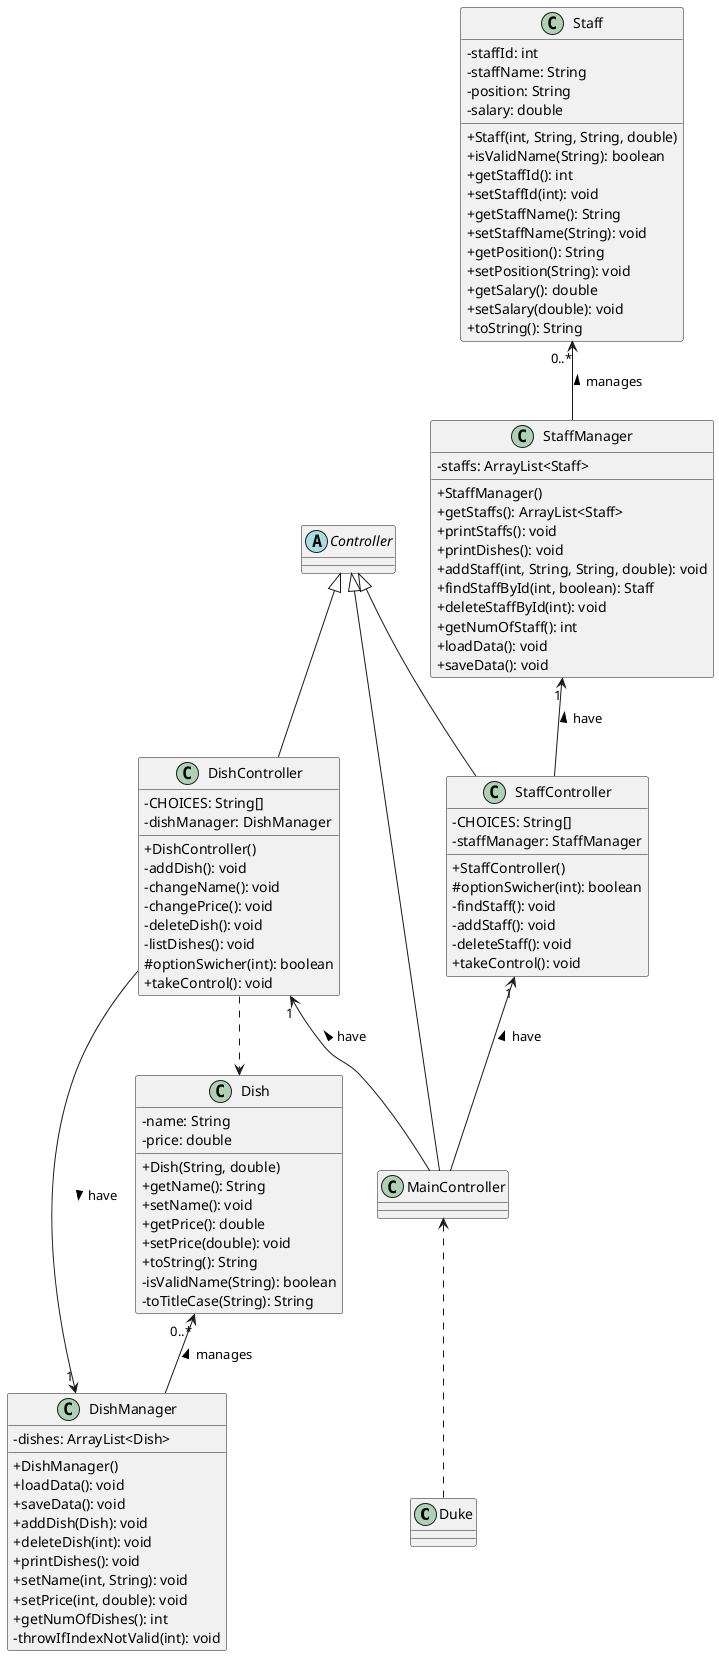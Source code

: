 @startuml
'https://plantuml.com/class-diagram
skinparam classAttributeIconSize 0

class Duke {

}

class MainController {

}
MainController <.. Duke
Controller <|-- MainController
DishController "1" <-- MainController: have <

abstract class Controller {

}


class Dish {
    -name: String
    -price: double
    +Dish(String, double)
    +getName(): String
    +setName(): void
    +getPrice(): double
    +setPrice(double): void
    +toString(): String
    -isValidName(String): boolean
    -toTitleCase(String): String
}

class DishManager {
    -dishes: ArrayList<Dish>
    +DishManager()
    +loadData(): void
    +saveData(): void
    +addDish(Dish): void
    +deleteDish(int): void
    +printDishes(): void
    +setName(int, String): void
    +setPrice(int, double): void
    +getNumOfDishes(): int
    -throwIfIndexNotValid(int): void
}
Controller <|-- DishController


class DishController {
    -CHOICES: String[]
    -dishManager: DishManager
    +DishController()
    -addDish(): void
    -changeName(): void
    -changePrice(): void
    -deleteDish(): void
    -listDishes(): void
    #optionSwicher(int): boolean
    +takeControl(): void
}


Dish "0..*" <-- DishManager: manages <

DishManager "1" <-- DishController: have <

DishController .-> Dish

class Staff {
    -staffId: int
    -staffName: String
    -position: String
    -salary: double
    +Staff(int, String, String, double)
    +isValidName(String): boolean
    +getStaffId(): int
    +setStaffId(int): void
    +getStaffName(): String
    +setStaffName(String): void
    +getPosition(): String
    +setPosition(String): void
    +getSalary(): double
    +setSalary(double): void
    +toString(): String
}

class StaffManager {
    -staffs: ArrayList<Staff>
    +StaffManager()
    +getStaffs(): ArrayList<Staff>
    +printStaffs(): void
    +printDishes(): void
    +addStaff(int, String, String, double): void
    +findStaffById(int, boolean): Staff
    +deleteStaffById(int): void
    +getNumOfStaff(): int
    +loadData(): void
    +saveData(): void
}

class StaffController {
    -CHOICES: String[]
    -staffManager: StaffManager
    +StaffController()
    #optionSwicher(int): boolean
    -findStaff(): void
    -addStaff(): void
    -deleteStaff(): void
    +takeControl(): void
}

Controller <|-- StaffController

StaffController "1" <-- MainController: have <

Staff "0..*" <-- StaffManager: manages <

StaffManager "1" <-- StaffController: have <

@enduml
